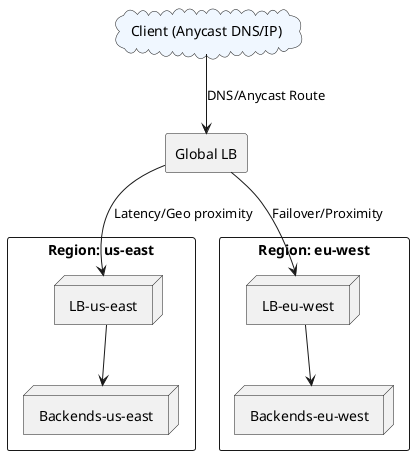 @startuml
skinparam cloudBackgroundColor #F0F7FF
cloud "Client (Anycast DNS/IP)" as Client
rectangle "Global LB" as GLB
rectangle "Region: us-east" as USE {
  node "LB-us-east" as LBE
  node "Backends-us-east" as BE1
}
rectangle "Region: eu-west" as EUW {
  node "LB-eu-west" as LBW
  node "Backends-eu-west" as BE2
}

Client --> GLB : DNS/Anycast Route
GLB --> LBE : Latency/Geo proximity
GLB --> LBW : Failover/Proximity
LBE --> BE1
LBW --> BE2
@enduml